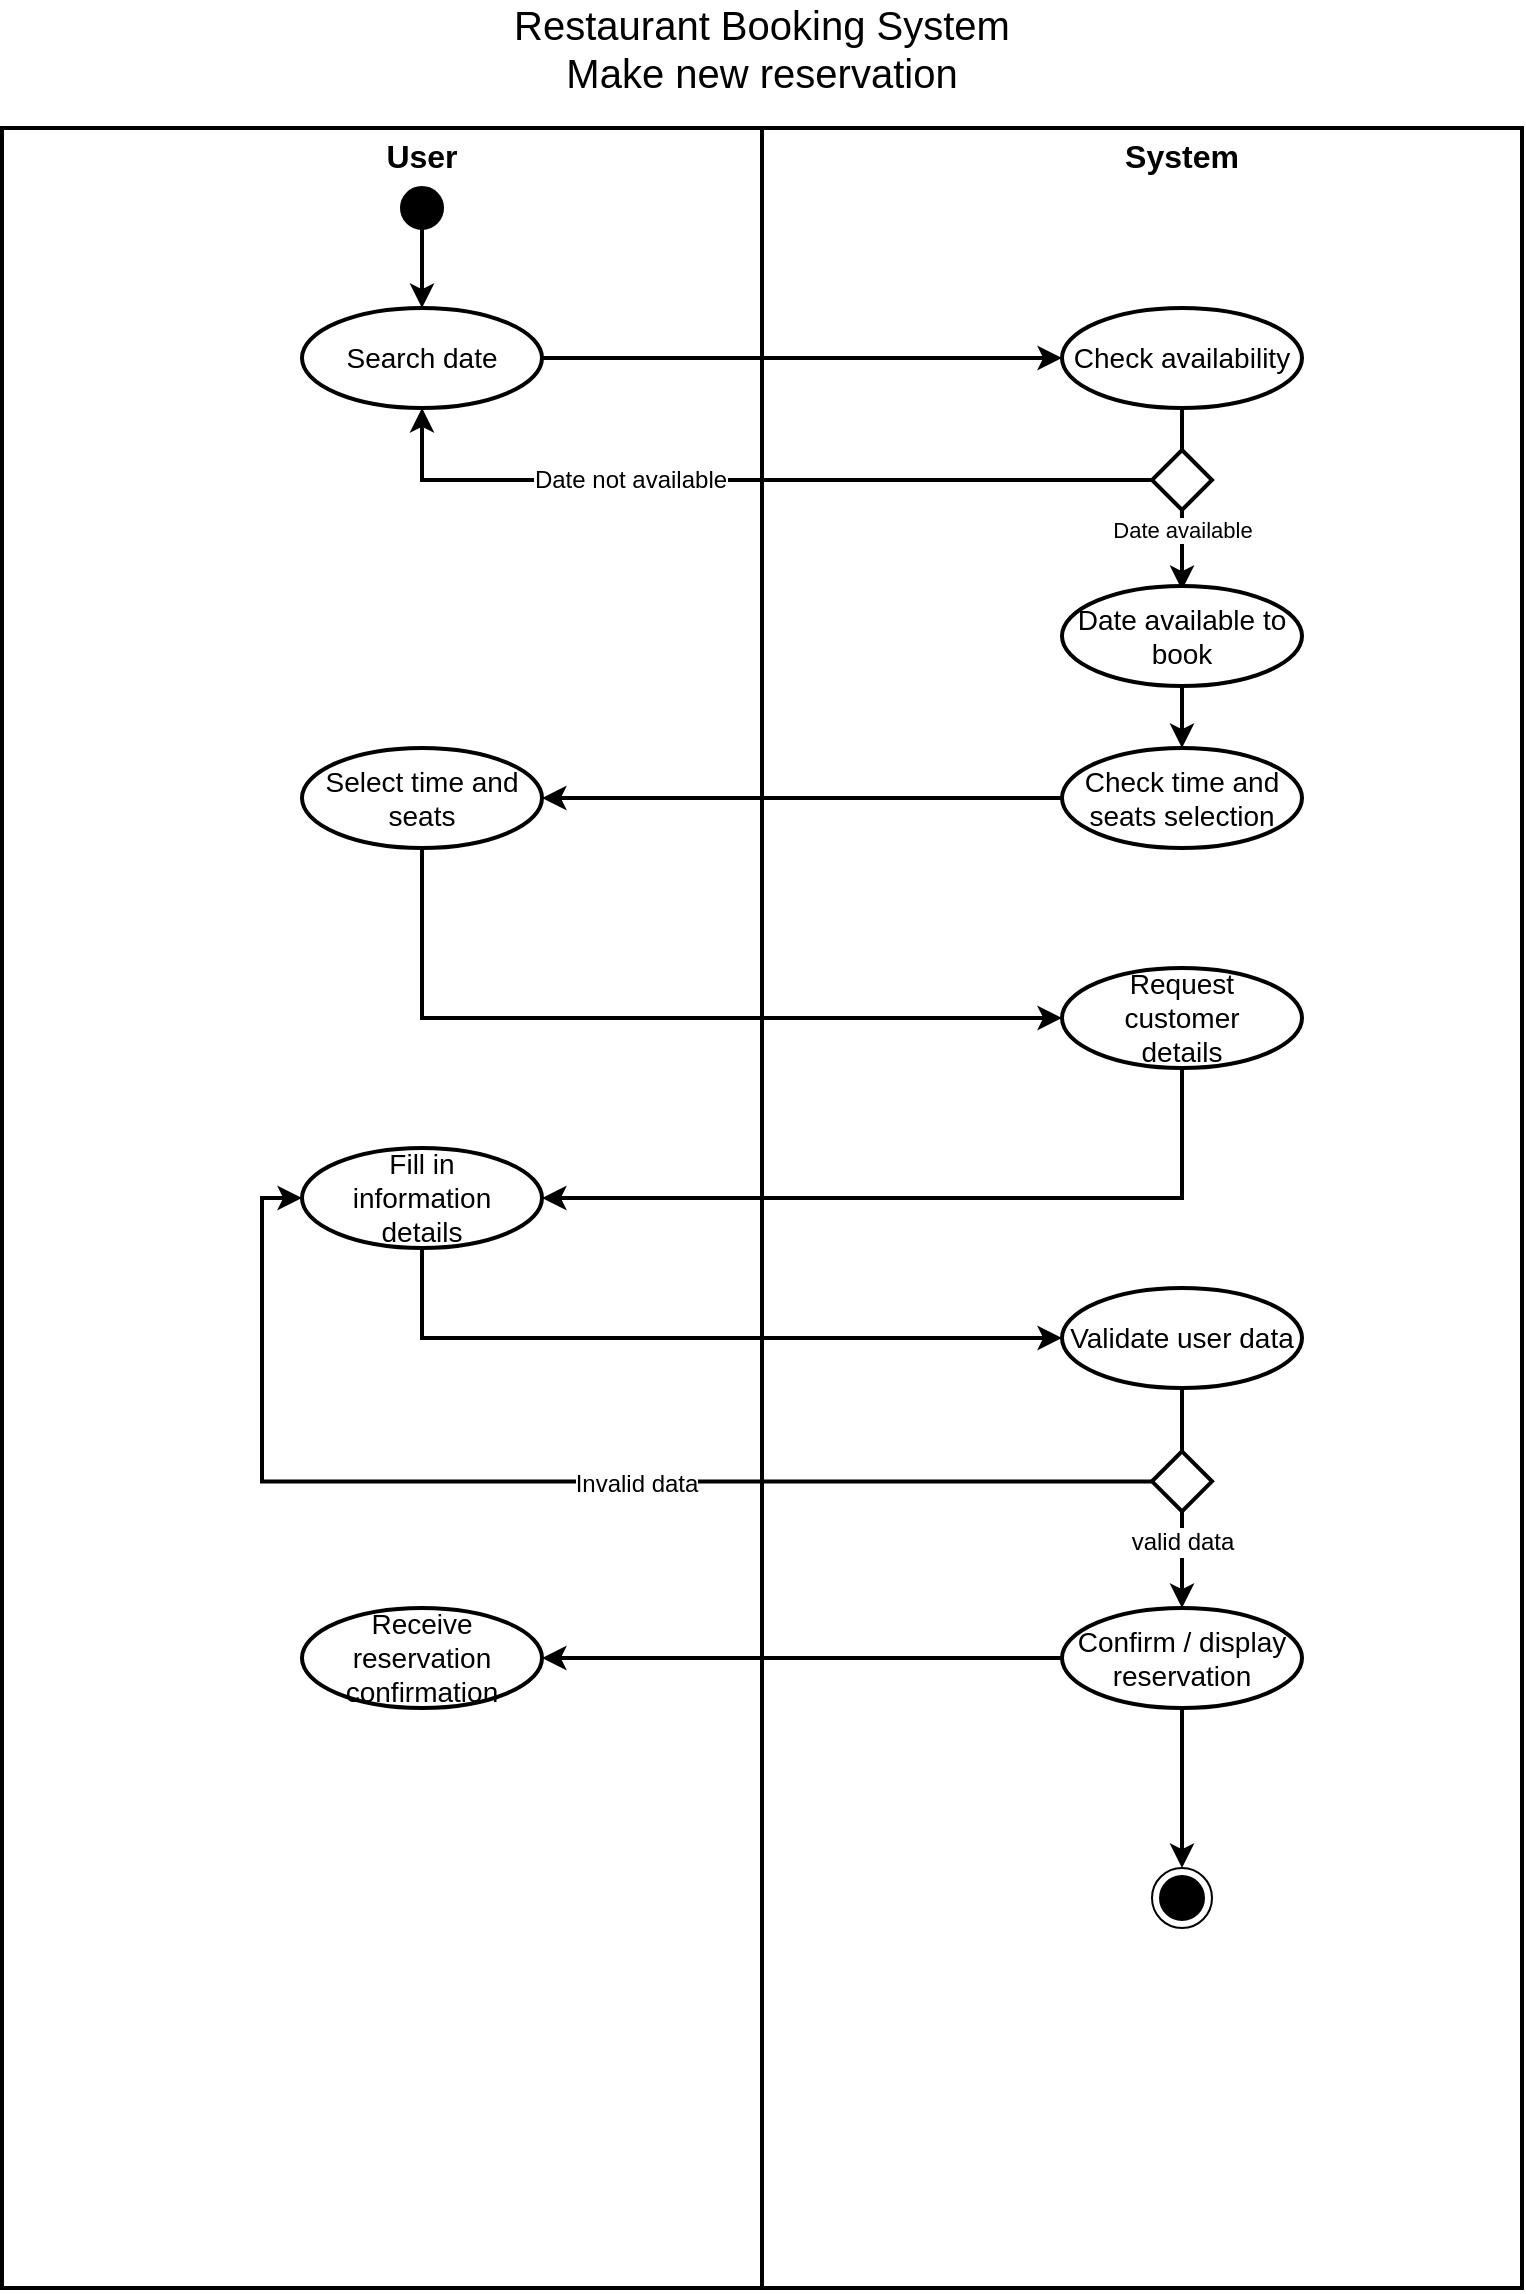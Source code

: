<mxfile version="10.6.5" type="device"><diagram id="uVciaXdo866R7Y46eYtd" name="Page-1"><mxGraphModel dx="748" dy="570" grid="1" gridSize="10" guides="1" tooltips="1" connect="1" arrows="1" fold="1" page="1" pageScale="1" pageWidth="827" pageHeight="1169" math="0" shadow="0"><root><mxCell id="0"/><mxCell id="1" parent="0"/><mxCell id="S6V1cFA2GtlbEOH2X_mO-2" value="" style="rounded=0;whiteSpace=wrap;html=1;strokeWidth=2;" vertex="1" parent="1"><mxGeometry x="40" y="70" width="760" height="1080" as="geometry"/></mxCell><mxCell id="fzX2Vx_znf5OErd5H7eD-1" value="" style="endArrow=none;html=1;exitX=0.5;exitY=0;exitDx=0;exitDy=0;entryX=0.5;entryY=1;entryDx=0;entryDy=0;strokeWidth=2;" parent="1" edge="1" target="S6V1cFA2GtlbEOH2X_mO-2" source="S6V1cFA2GtlbEOH2X_mO-2"><mxGeometry width="50" height="50" relative="1" as="geometry"><mxPoint x="400" y="40" as="sourcePoint"/><mxPoint x="400" y="1130" as="targetPoint"/></mxGeometry></mxCell><mxCell id="S6V1cFA2GtlbEOH2X_mO-3" value="&lt;div style=&quot;text-align: center&quot;&gt;&lt;span&gt;&lt;font style=&quot;font-size: 16px&quot;&gt;&lt;b&gt;User&lt;/b&gt;&lt;/font&gt;&lt;/span&gt;&lt;/div&gt;" style="text;html=1;strokeColor=none;fillColor=none;align=center;verticalAlign=middle;whiteSpace=wrap;rounded=0;" vertex="1" parent="1"><mxGeometry x="210" y="74" width="80" height="20" as="geometry"/></mxCell><mxCell id="S6V1cFA2GtlbEOH2X_mO-6" value="&lt;div style=&quot;text-align: center&quot;&gt;&lt;span style=&quot;font-size: 16px&quot;&gt;&lt;b&gt;System&lt;/b&gt;&lt;/span&gt;&lt;/div&gt;" style="text;html=1;strokeColor=none;fillColor=none;align=center;verticalAlign=middle;whiteSpace=wrap;rounded=0;" vertex="1" parent="1"><mxGeometry x="590" y="74" width="80" height="20" as="geometry"/></mxCell><mxCell id="S6V1cFA2GtlbEOH2X_mO-7" value="&lt;font style=&quot;font-size: 20px&quot;&gt;Restaurant Booking System&lt;br&gt;Make new reservation&lt;br&gt;&lt;/font&gt;" style="text;html=1;strokeColor=none;fillColor=none;align=center;verticalAlign=middle;whiteSpace=wrap;rounded=0;" vertex="1" parent="1"><mxGeometry x="245" y="20" width="350" height="20" as="geometry"/></mxCell><mxCell id="S6V1cFA2GtlbEOH2X_mO-18" value="" style="edgeStyle=orthogonalEdgeStyle;rounded=0;orthogonalLoop=1;jettySize=auto;html=1;strokeWidth=2;" edge="1" parent="1" source="S6V1cFA2GtlbEOH2X_mO-10" target="S6V1cFA2GtlbEOH2X_mO-17"><mxGeometry relative="1" as="geometry"/></mxCell><mxCell id="S6V1cFA2GtlbEOH2X_mO-10" value="&lt;font style=&quot;font-size: 14px&quot;&gt;Search date&lt;/font&gt;" style="ellipse;whiteSpace=wrap;html=1;strokeWidth=2;align=center;" vertex="1" parent="1"><mxGeometry x="190" y="160" width="120" height="50" as="geometry"/></mxCell><mxCell id="S6V1cFA2GtlbEOH2X_mO-21" value="Date available" style="edgeStyle=orthogonalEdgeStyle;rounded=0;orthogonalLoop=1;jettySize=auto;html=1;strokeWidth=2;" edge="1" parent="1" source="S6V1cFA2GtlbEOH2X_mO-17"><mxGeometry x="0.348" relative="1" as="geometry"><mxPoint x="630" y="212" as="sourcePoint"/><mxPoint x="630" y="301" as="targetPoint"/><mxPoint as="offset"/></mxGeometry></mxCell><mxCell id="S6V1cFA2GtlbEOH2X_mO-17" value="&lt;span style=&quot;font-size: 14px&quot;&gt;Check availability&lt;/span&gt;" style="ellipse;whiteSpace=wrap;html=1;strokeWidth=2;align=center;" vertex="1" parent="1"><mxGeometry x="570" y="160" width="120" height="50" as="geometry"/></mxCell><mxCell id="S6V1cFA2GtlbEOH2X_mO-28" value="" style="edgeStyle=orthogonalEdgeStyle;rounded=0;orthogonalLoop=1;jettySize=auto;html=1;strokeWidth=2;" edge="1" parent="1" source="S6V1cFA2GtlbEOH2X_mO-20" target="S6V1cFA2GtlbEOH2X_mO-27"><mxGeometry relative="1" as="geometry"/></mxCell><mxCell id="S6V1cFA2GtlbEOH2X_mO-20" value="&lt;span style=&quot;font-size: 14px&quot;&gt;Date available to book&lt;/span&gt;" style="ellipse;whiteSpace=wrap;html=1;strokeWidth=2;align=center;" vertex="1" parent="1"><mxGeometry x="570" y="299" width="120" height="50" as="geometry"/></mxCell><mxCell id="S6V1cFA2GtlbEOH2X_mO-30" value="" style="edgeStyle=orthogonalEdgeStyle;rounded=0;orthogonalLoop=1;jettySize=auto;html=1;strokeWidth=2;" edge="1" parent="1" source="S6V1cFA2GtlbEOH2X_mO-27" target="S6V1cFA2GtlbEOH2X_mO-29"><mxGeometry relative="1" as="geometry"/></mxCell><mxCell id="S6V1cFA2GtlbEOH2X_mO-27" value="&lt;span style=&quot;font-size: 14px&quot;&gt;Check time and seats selection&lt;/span&gt;" style="ellipse;whiteSpace=wrap;html=1;strokeWidth=2;align=center;" vertex="1" parent="1"><mxGeometry x="570" y="380" width="120" height="50" as="geometry"/></mxCell><mxCell id="S6V1cFA2GtlbEOH2X_mO-32" value="" style="edgeStyle=orthogonalEdgeStyle;rounded=0;orthogonalLoop=1;jettySize=auto;html=1;strokeWidth=2;exitX=0.5;exitY=1;exitDx=0;exitDy=0;entryX=0;entryY=0.5;entryDx=0;entryDy=0;" edge="1" parent="1" source="S6V1cFA2GtlbEOH2X_mO-29" target="S6V1cFA2GtlbEOH2X_mO-31"><mxGeometry relative="1" as="geometry"/></mxCell><mxCell id="S6V1cFA2GtlbEOH2X_mO-29" value="&lt;span style=&quot;font-size: 14px&quot;&gt;Select time and seats&lt;/span&gt;" style="ellipse;whiteSpace=wrap;html=1;strokeWidth=2;align=center;" vertex="1" parent="1"><mxGeometry x="190" y="380" width="120" height="50" as="geometry"/></mxCell><mxCell id="S6V1cFA2GtlbEOH2X_mO-34" value="" style="edgeStyle=orthogonalEdgeStyle;rounded=0;orthogonalLoop=1;jettySize=auto;html=1;strokeWidth=2;entryX=1;entryY=0.5;entryDx=0;entryDy=0;exitX=0.5;exitY=1;exitDx=0;exitDy=0;" edge="1" parent="1" source="S6V1cFA2GtlbEOH2X_mO-31" target="S6V1cFA2GtlbEOH2X_mO-33"><mxGeometry relative="1" as="geometry"/></mxCell><mxCell id="S6V1cFA2GtlbEOH2X_mO-31" value="&lt;span style=&quot;font-size: 14px&quot;&gt;Request &lt;br&gt;customer &lt;br&gt;details&lt;/span&gt;" style="ellipse;whiteSpace=wrap;html=1;strokeWidth=2;align=center;" vertex="1" parent="1"><mxGeometry x="570" y="490" width="120" height="50" as="geometry"/></mxCell><mxCell id="S6V1cFA2GtlbEOH2X_mO-36" value="" style="edgeStyle=orthogonalEdgeStyle;rounded=0;orthogonalLoop=1;jettySize=auto;html=1;strokeWidth=2;entryX=0;entryY=0.5;entryDx=0;entryDy=0;exitX=0.5;exitY=1;exitDx=0;exitDy=0;" edge="1" parent="1" source="S6V1cFA2GtlbEOH2X_mO-33" target="S6V1cFA2GtlbEOH2X_mO-35"><mxGeometry relative="1" as="geometry"/></mxCell><mxCell id="S6V1cFA2GtlbEOH2X_mO-33" value="&lt;span style=&quot;font-size: 14px&quot;&gt;Fill in &lt;br&gt;information &lt;br&gt;details&lt;/span&gt;" style="ellipse;whiteSpace=wrap;html=1;strokeWidth=2;align=center;" vertex="1" parent="1"><mxGeometry x="190" y="580" width="120" height="50" as="geometry"/></mxCell><mxCell id="S6V1cFA2GtlbEOH2X_mO-39" value="" style="edgeStyle=orthogonalEdgeStyle;rounded=0;orthogonalLoop=1;jettySize=auto;html=1;strokeWidth=2;" edge="1" parent="1" source="S6V1cFA2GtlbEOH2X_mO-35" target="S6V1cFA2GtlbEOH2X_mO-38"><mxGeometry relative="1" as="geometry"/></mxCell><mxCell id="S6V1cFA2GtlbEOH2X_mO-43" value="valid data" style="text;html=1;resizable=0;points=[];align=center;verticalAlign=middle;labelBackgroundColor=#ffffff;" vertex="1" connectable="0" parent="S6V1cFA2GtlbEOH2X_mO-39"><mxGeometry x="0.394" relative="1" as="geometry"><mxPoint as="offset"/></mxGeometry></mxCell><mxCell id="S6V1cFA2GtlbEOH2X_mO-35" value="&lt;span style=&quot;font-size: 14px&quot;&gt;Validate user data&lt;/span&gt;&lt;br&gt;" style="ellipse;whiteSpace=wrap;html=1;strokeWidth=2;align=center;" vertex="1" parent="1"><mxGeometry x="570" y="650" width="120" height="50" as="geometry"/></mxCell><mxCell id="S6V1cFA2GtlbEOH2X_mO-45" value="" style="edgeStyle=orthogonalEdgeStyle;rounded=0;orthogonalLoop=1;jettySize=auto;html=1;strokeWidth=2;" edge="1" parent="1" source="S6V1cFA2GtlbEOH2X_mO-38" target="S6V1cFA2GtlbEOH2X_mO-44"><mxGeometry relative="1" as="geometry"/></mxCell><mxCell id="S6V1cFA2GtlbEOH2X_mO-47" value="" style="edgeStyle=orthogonalEdgeStyle;rounded=0;orthogonalLoop=1;jettySize=auto;html=1;strokeWidth=2;" edge="1" parent="1" source="S6V1cFA2GtlbEOH2X_mO-38"><mxGeometry relative="1" as="geometry"><mxPoint x="630" y="940" as="targetPoint"/></mxGeometry></mxCell><mxCell id="S6V1cFA2GtlbEOH2X_mO-38" value="&lt;span style=&quot;font-size: 14px&quot;&gt;Confirm / display reservation&lt;/span&gt;&lt;br&gt;" style="ellipse;whiteSpace=wrap;html=1;strokeWidth=2;align=center;" vertex="1" parent="1"><mxGeometry x="570" y="810" width="120" height="50" as="geometry"/></mxCell><mxCell id="S6V1cFA2GtlbEOH2X_mO-44" value="&lt;span style=&quot;font-size: 14px&quot;&gt;Receive reservation confirmation&lt;/span&gt;&lt;br&gt;" style="ellipse;whiteSpace=wrap;html=1;strokeWidth=2;align=center;" vertex="1" parent="1"><mxGeometry x="190" y="810" width="120" height="50" as="geometry"/></mxCell><mxCell id="S6V1cFA2GtlbEOH2X_mO-16" value="" style="edgeStyle=orthogonalEdgeStyle;rounded=0;orthogonalLoop=1;jettySize=auto;html=1;strokeWidth=2;" edge="1" parent="1" source="S6V1cFA2GtlbEOH2X_mO-15" target="S6V1cFA2GtlbEOH2X_mO-10"><mxGeometry relative="1" as="geometry"/></mxCell><mxCell id="S6V1cFA2GtlbEOH2X_mO-15" value="" style="ellipse;whiteSpace=wrap;html=1;aspect=fixed;strokeWidth=2;align=center;fillColor=#000000;" vertex="1" parent="1"><mxGeometry x="240" y="100" width="20" height="20" as="geometry"/></mxCell><mxCell id="S6V1cFA2GtlbEOH2X_mO-23" value="" style="edgeStyle=orthogonalEdgeStyle;rounded=0;orthogonalLoop=1;jettySize=auto;html=1;strokeWidth=2;entryX=0.5;entryY=1;entryDx=0;entryDy=0;" edge="1" parent="1" source="S6V1cFA2GtlbEOH2X_mO-19" target="S6V1cFA2GtlbEOH2X_mO-10"><mxGeometry relative="1" as="geometry"><mxPoint x="535" y="255" as="targetPoint"/></mxGeometry></mxCell><mxCell id="S6V1cFA2GtlbEOH2X_mO-24" value="Date not available" style="text;html=1;resizable=0;points=[];align=center;verticalAlign=middle;labelBackgroundColor=#ffffff;" vertex="1" connectable="0" parent="S6V1cFA2GtlbEOH2X_mO-23"><mxGeometry x="-0.216" y="-1" relative="1" as="geometry"><mxPoint x="-104" y="1" as="offset"/></mxGeometry></mxCell><mxCell id="S6V1cFA2GtlbEOH2X_mO-19" value="" style="rhombus;whiteSpace=wrap;html=1;strokeWidth=2;fillColor=#FFFFFF;align=center;" vertex="1" parent="1"><mxGeometry x="615" y="231" width="30" height="30" as="geometry"/></mxCell><mxCell id="S6V1cFA2GtlbEOH2X_mO-41" value="" style="edgeStyle=orthogonalEdgeStyle;rounded=0;orthogonalLoop=1;jettySize=auto;html=1;strokeWidth=2;entryX=0;entryY=0.5;entryDx=0;entryDy=0;" edge="1" parent="1" source="S6V1cFA2GtlbEOH2X_mO-37" target="S6V1cFA2GtlbEOH2X_mO-33"><mxGeometry relative="1" as="geometry"><mxPoint x="535" y="747" as="targetPoint"/></mxGeometry></mxCell><mxCell id="S6V1cFA2GtlbEOH2X_mO-42" value="Invalid data" style="text;html=1;resizable=0;points=[];align=center;verticalAlign=middle;labelBackgroundColor=#ffffff;" vertex="1" connectable="0" parent="S6V1cFA2GtlbEOH2X_mO-41"><mxGeometry x="-0.149" y="1" relative="1" as="geometry"><mxPoint as="offset"/></mxGeometry></mxCell><mxCell id="S6V1cFA2GtlbEOH2X_mO-37" value="" style="rhombus;whiteSpace=wrap;html=1;strokeWidth=2;fillColor=#FFFFFF;align=center;" vertex="1" parent="1"><mxGeometry x="615" y="731.667" width="30" height="30" as="geometry"/></mxCell><mxCell id="S6V1cFA2GtlbEOH2X_mO-48" value="" style="ellipse;html=1;shape=endState;fillColor=#000000;strokeColor=#000000;align=center;" vertex="1" parent="1"><mxGeometry x="615" y="940" width="30" height="30" as="geometry"/></mxCell></root></mxGraphModel></diagram></mxfile>